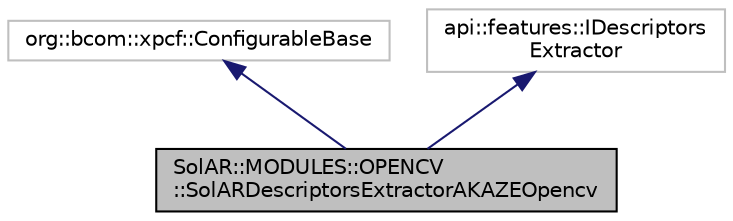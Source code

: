 digraph "SolAR::MODULES::OPENCV::SolARDescriptorsExtractorAKAZEOpencv"
{
 // LATEX_PDF_SIZE
  edge [fontname="Helvetica",fontsize="10",labelfontname="Helvetica",labelfontsize="10"];
  node [fontname="Helvetica",fontsize="10",shape=record];
  Node1 [label="SolAR::MODULES::OPENCV\l::SolARDescriptorsExtractorAKAZEOpencv",height=0.2,width=0.4,color="black", fillcolor="grey75", style="filled", fontcolor="black",tooltip="Extracts the AKAZE descriptors for a set of keypoints. UUID: c8cc68db-9abd-4dab-9204-2fe4e9d010cd"];
  Node2 -> Node1 [dir="back",color="midnightblue",fontsize="10",style="solid",fontname="Helvetica"];
  Node2 [label="org::bcom::xpcf::ConfigurableBase",height=0.2,width=0.4,color="grey75", fillcolor="white", style="filled",tooltip=" "];
  Node3 -> Node1 [dir="back",color="midnightblue",fontsize="10",style="solid",fontname="Helvetica"];
  Node3 [label="api::features::IDescriptors\lExtractor",height=0.2,width=0.4,color="grey75", fillcolor="white", style="filled",tooltip=" "];
}
